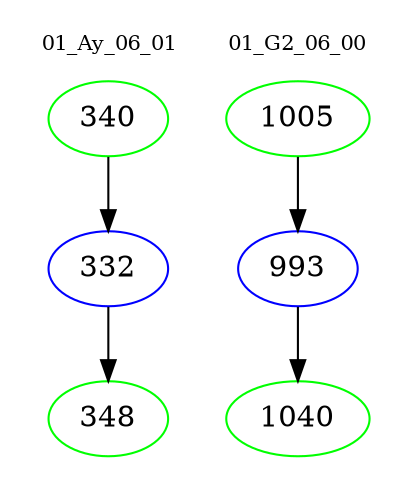 digraph{
subgraph cluster_0 {
color = white
label = "01_Ay_06_01";
fontsize=10;
T0_340 [label="340", color="green"]
T0_340 -> T0_332 [color="black"]
T0_332 [label="332", color="blue"]
T0_332 -> T0_348 [color="black"]
T0_348 [label="348", color="green"]
}
subgraph cluster_1 {
color = white
label = "01_G2_06_00";
fontsize=10;
T1_1005 [label="1005", color="green"]
T1_1005 -> T1_993 [color="black"]
T1_993 [label="993", color="blue"]
T1_993 -> T1_1040 [color="black"]
T1_1040 [label="1040", color="green"]
}
}
